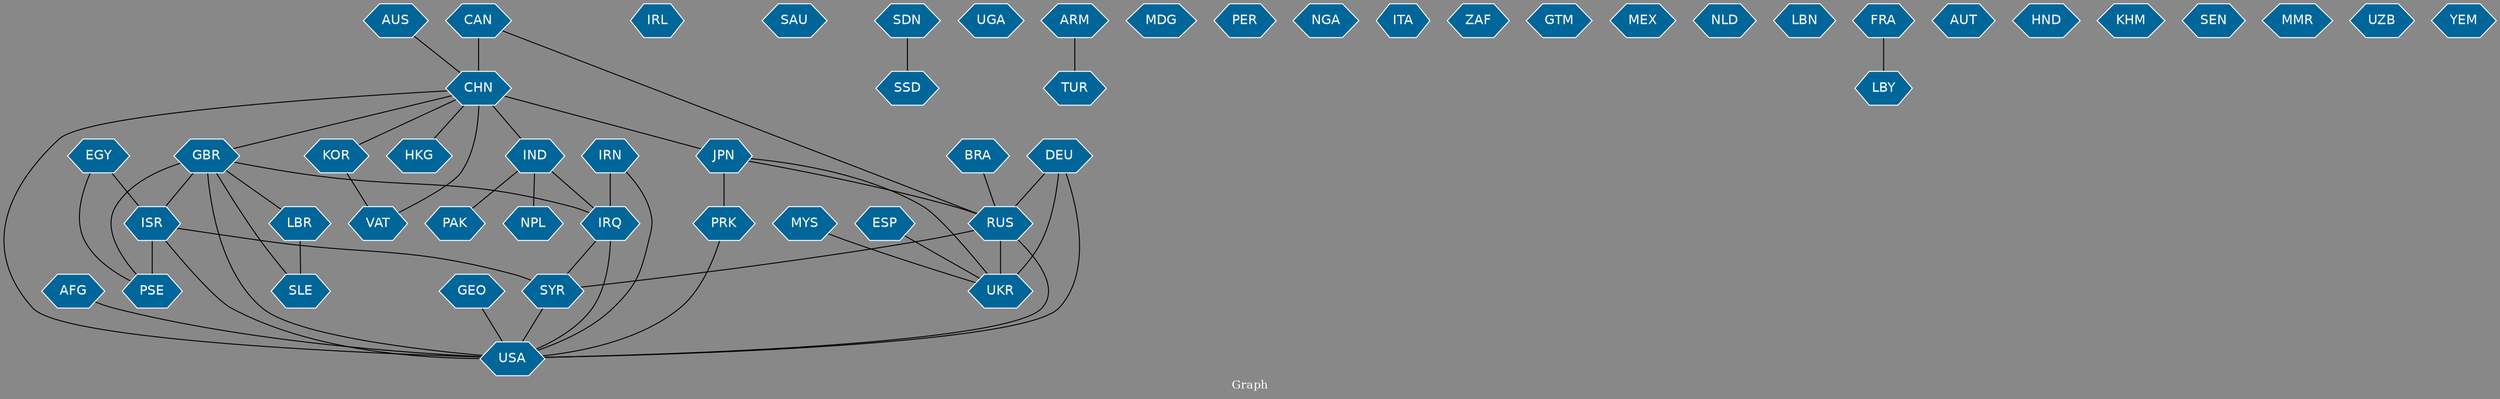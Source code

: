 // Countries together in item graph
graph {
	graph [bgcolor="#888888" fontcolor=white fontsize=12 label="Graph" outputorder=edgesfirst overlap=prism]
	node [color=white fillcolor="#006699" fontcolor=white fontname=Helvetica shape=hexagon style=filled]
	edge [arrowhead=open color=black fontcolor=white fontname=Courier fontsize=12]
		IRQ [label=IRQ]
		PSE [label=PSE]
		CAN [label=CAN]
		CHN [label=CHN]
		USA [label=USA]
		ISR [label=ISR]
		IRL [label=IRL]
		SAU [label=SAU]
		RUS [label=RUS]
		UKR [label=UKR]
		AFG [label=AFG]
		KOR [label=KOR]
		IND [label=IND]
		PAK [label=PAK]
		VAT [label=VAT]
		SYR [label=SYR]
		NPL [label=NPL]
		DEU [label=DEU]
		PRK [label=PRK]
		SSD [label=SSD]
		SDN [label=SDN]
		MYS [label=MYS]
		EGY [label=EGY]
		UGA [label=UGA]
		TUR [label=TUR]
		IRN [label=IRN]
		BRA [label=BRA]
		MDG [label=MDG]
		GBR [label=GBR]
		PER [label=PER]
		JPN [label=JPN]
		SLE [label=SLE]
		LBR [label=LBR]
		NGA [label=NGA]
		ITA [label=ITA]
		GEO [label=GEO]
		ZAF [label=ZAF]
		HKG [label=HKG]
		AUS [label=AUS]
		GTM [label=GTM]
		ARM [label=ARM]
		MEX [label=MEX]
		NLD [label=NLD]
		LBN [label=LBN]
		LBY [label=LBY]
		FRA [label=FRA]
		AUT [label=AUT]
		HND [label=HND]
		KHM [label=KHM]
		SEN [label=SEN]
		MMR [label=MMR]
		ESP [label=ESP]
		UZB [label=UZB]
		YEM [label=YEM]
			IND -- IRQ [weight=1]
			ESP -- UKR [weight=1]
			SYR -- USA [weight=1]
			DEU -- UKR [weight=4]
			ISR -- PSE [weight=81]
			DEU -- RUS [weight=4]
			IND -- PAK [weight=1]
			CHN -- USA [weight=1]
			IRN -- IRQ [weight=3]
			ISR -- SYR [weight=3]
			EGY -- PSE [weight=5]
			CHN -- GBR [weight=1]
			BRA -- RUS [weight=1]
			IRQ -- USA [weight=6]
			RUS -- SYR [weight=1]
			GBR -- LBR [weight=1]
			FRA -- LBY [weight=1]
			CHN -- VAT [weight=2]
			ARM -- TUR [weight=1]
			CHN -- IND [weight=1]
			GBR -- ISR [weight=2]
			KOR -- VAT [weight=3]
			AFG -- USA [weight=5]
			CAN -- CHN [weight=4]
			CAN -- RUS [weight=2]
			JPN -- PRK [weight=2]
			GBR -- SLE [weight=1]
			RUS -- USA [weight=1]
			JPN -- UKR [weight=1]
			CHN -- JPN [weight=2]
			JPN -- RUS [weight=1]
			DEU -- USA [weight=1]
			RUS -- UKR [weight=68]
			IRQ -- SYR [weight=5]
			IRN -- USA [weight=1]
			GBR -- PSE [weight=1]
			ISR -- USA [weight=2]
			GEO -- USA [weight=1]
			SDN -- SSD [weight=4]
			LBR -- SLE [weight=1]
			EGY -- ISR [weight=5]
			MYS -- UKR [weight=3]
			AUS -- CHN [weight=1]
			PRK -- USA [weight=1]
			CHN -- KOR [weight=1]
			GBR -- IRQ [weight=1]
			GBR -- USA [weight=2]
			IND -- NPL [weight=2]
			CHN -- HKG [weight=2]
}